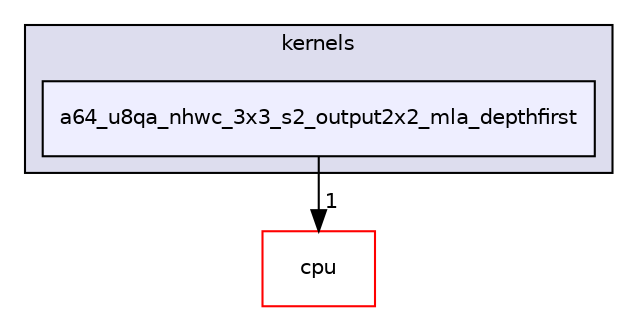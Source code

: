 digraph "src/core/NEON/kernels/arm_conv/depthwise/kernels/a64_u8qa_nhwc_3x3_s2_output2x2_mla_depthfirst" {
  compound=true
  node [ fontsize="10", fontname="Helvetica"];
  edge [ labelfontsize="10", labelfontname="Helvetica"];
  subgraph clusterdir_032f7aa13c62ebf44c0c8538051c1ee7 {
    graph [ bgcolor="#ddddee", pencolor="black", label="kernels" fontname="Helvetica", fontsize="10", URL="dir_032f7aa13c62ebf44c0c8538051c1ee7.xhtml"]
  dir_028652036eff5ef9b58024a7dd5645b1 [shape=box, label="a64_u8qa_nhwc_3x3_s2_output2x2_mla_depthfirst", style="filled", fillcolor="#eeeeff", pencolor="black", URL="dir_028652036eff5ef9b58024a7dd5645b1.xhtml"];
  }
  dir_2c61f424fd391396db977702a2beee9a [shape=box label="cpu" fillcolor="white" style="filled" color="red" URL="dir_2c61f424fd391396db977702a2beee9a.xhtml"];
  dir_028652036eff5ef9b58024a7dd5645b1->dir_2c61f424fd391396db977702a2beee9a [headlabel="1", labeldistance=1.5 headhref="dir_000130_000373.xhtml"];
}

